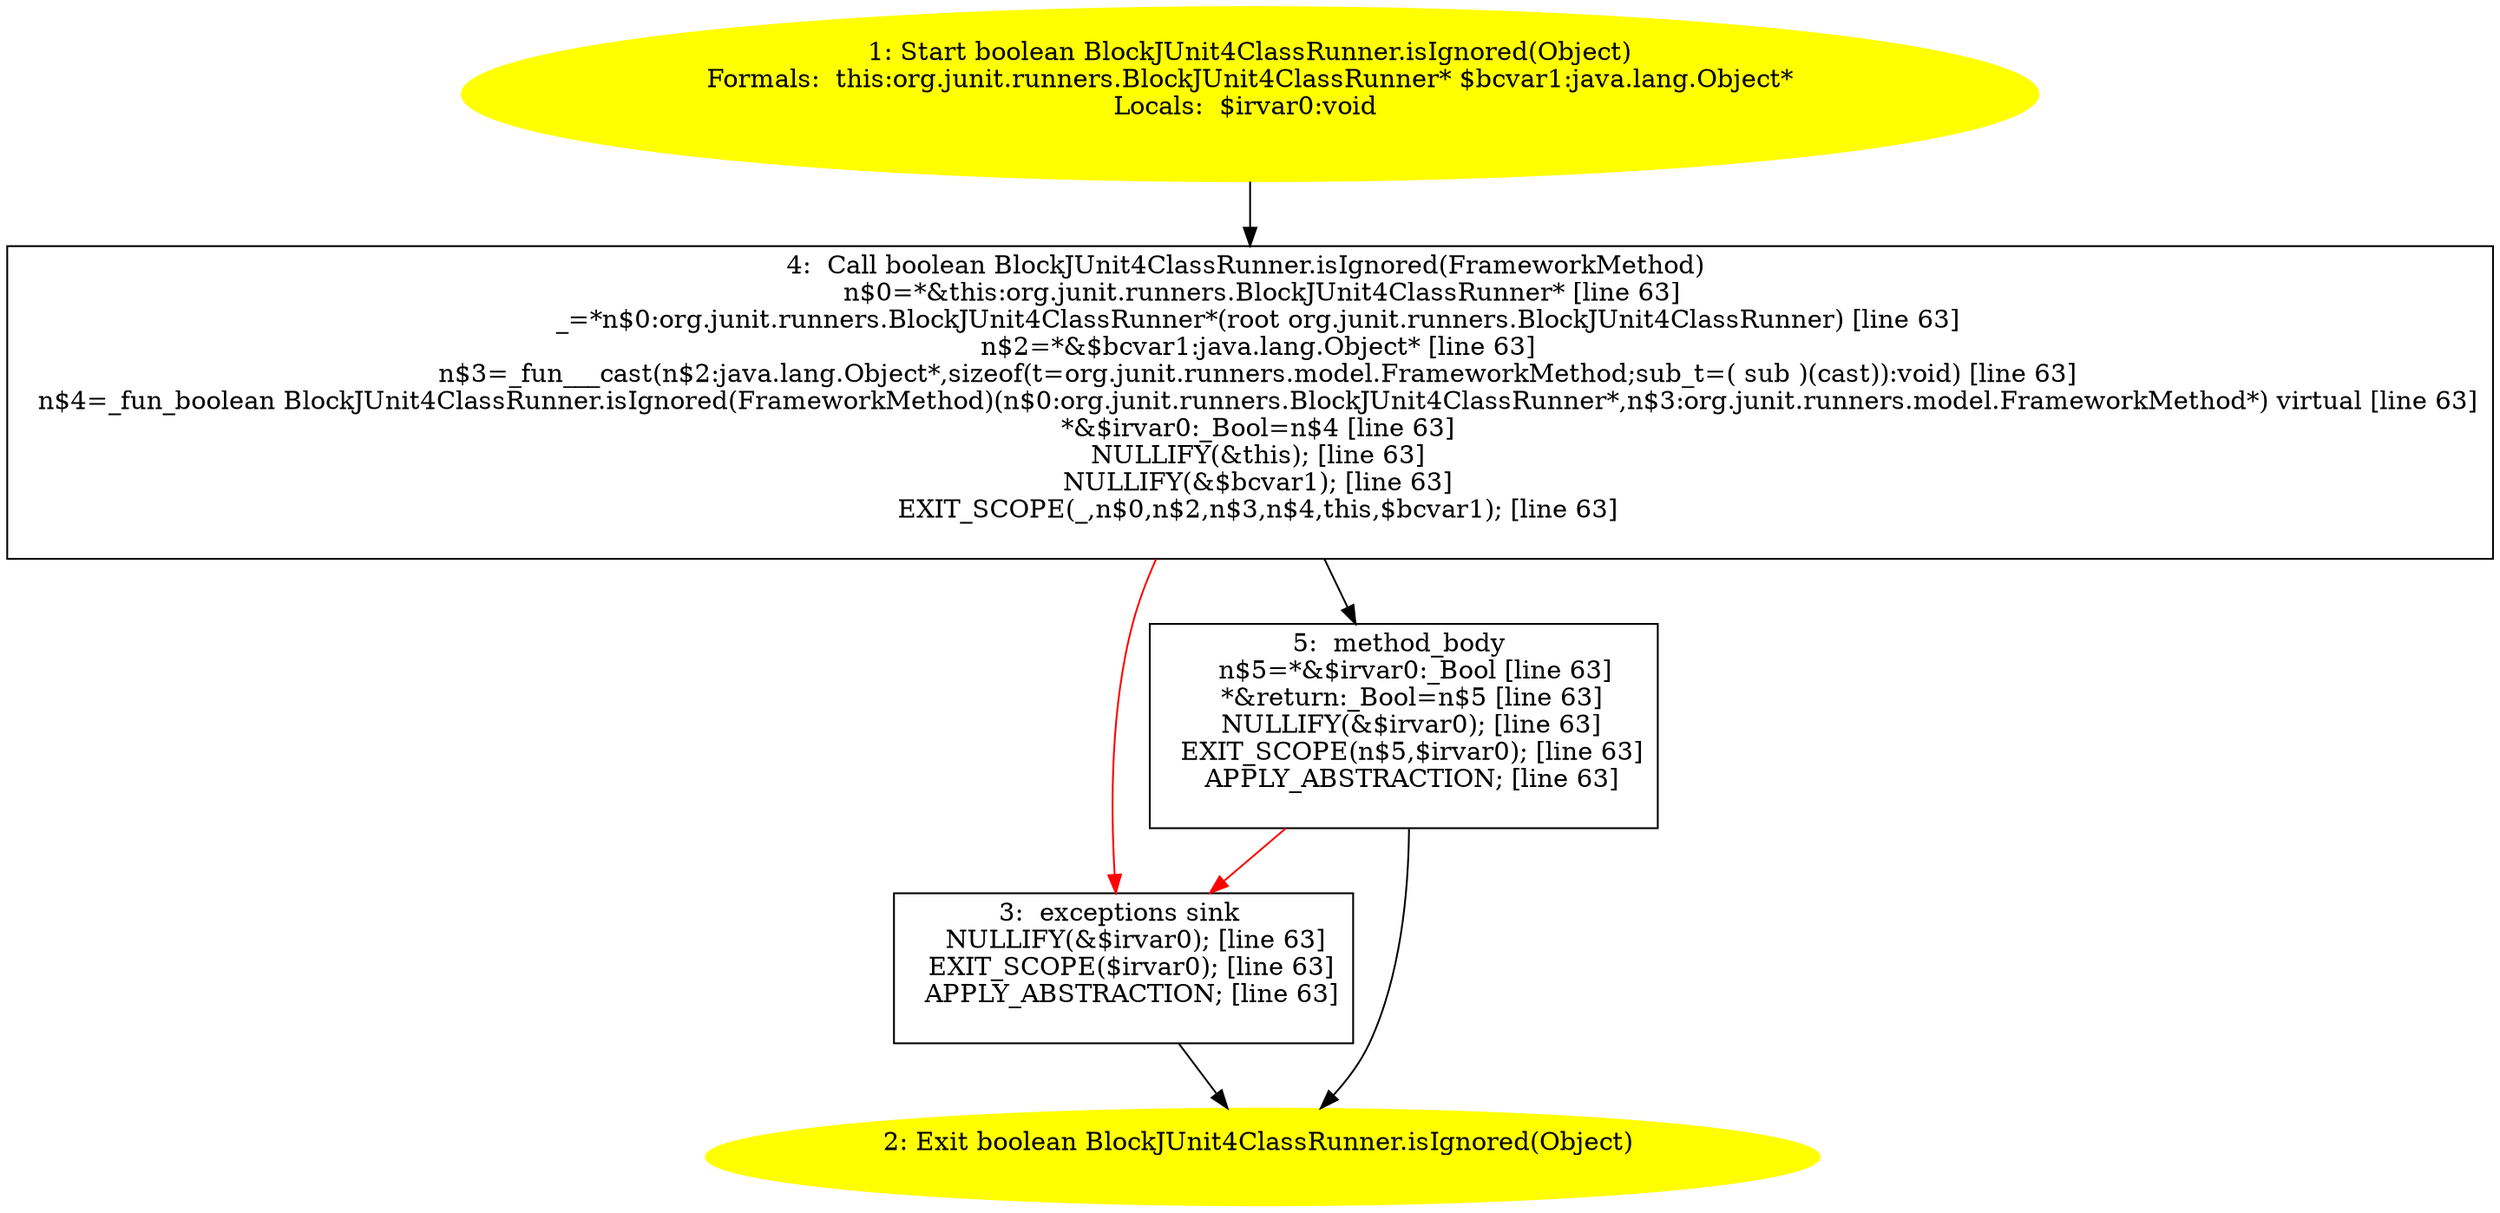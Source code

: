 /* @generated */
digraph cfg {
"org.junit.runners.BlockJUnit4ClassRunner.isIgnored(java.lang.Object):boolean.699c12e9889aa9b92b6b15b1d522ff9c_1" [label="1: Start boolean BlockJUnit4ClassRunner.isIgnored(Object)\nFormals:  this:org.junit.runners.BlockJUnit4ClassRunner* $bcvar1:java.lang.Object*\nLocals:  $irvar0:void \n  " color=yellow style=filled]
	

	 "org.junit.runners.BlockJUnit4ClassRunner.isIgnored(java.lang.Object):boolean.699c12e9889aa9b92b6b15b1d522ff9c_1" -> "org.junit.runners.BlockJUnit4ClassRunner.isIgnored(java.lang.Object):boolean.699c12e9889aa9b92b6b15b1d522ff9c_4" ;
"org.junit.runners.BlockJUnit4ClassRunner.isIgnored(java.lang.Object):boolean.699c12e9889aa9b92b6b15b1d522ff9c_2" [label="2: Exit boolean BlockJUnit4ClassRunner.isIgnored(Object) \n  " color=yellow style=filled]
	

"org.junit.runners.BlockJUnit4ClassRunner.isIgnored(java.lang.Object):boolean.699c12e9889aa9b92b6b15b1d522ff9c_3" [label="3:  exceptions sink \n   NULLIFY(&$irvar0); [line 63]\n  EXIT_SCOPE($irvar0); [line 63]\n  APPLY_ABSTRACTION; [line 63]\n " shape="box"]
	

	 "org.junit.runners.BlockJUnit4ClassRunner.isIgnored(java.lang.Object):boolean.699c12e9889aa9b92b6b15b1d522ff9c_3" -> "org.junit.runners.BlockJUnit4ClassRunner.isIgnored(java.lang.Object):boolean.699c12e9889aa9b92b6b15b1d522ff9c_2" ;
"org.junit.runners.BlockJUnit4ClassRunner.isIgnored(java.lang.Object):boolean.699c12e9889aa9b92b6b15b1d522ff9c_4" [label="4:  Call boolean BlockJUnit4ClassRunner.isIgnored(FrameworkMethod) \n   n$0=*&this:org.junit.runners.BlockJUnit4ClassRunner* [line 63]\n  _=*n$0:org.junit.runners.BlockJUnit4ClassRunner*(root org.junit.runners.BlockJUnit4ClassRunner) [line 63]\n  n$2=*&$bcvar1:java.lang.Object* [line 63]\n  n$3=_fun___cast(n$2:java.lang.Object*,sizeof(t=org.junit.runners.model.FrameworkMethod;sub_t=( sub )(cast)):void) [line 63]\n  n$4=_fun_boolean BlockJUnit4ClassRunner.isIgnored(FrameworkMethod)(n$0:org.junit.runners.BlockJUnit4ClassRunner*,n$3:org.junit.runners.model.FrameworkMethod*) virtual [line 63]\n  *&$irvar0:_Bool=n$4 [line 63]\n  NULLIFY(&this); [line 63]\n  NULLIFY(&$bcvar1); [line 63]\n  EXIT_SCOPE(_,n$0,n$2,n$3,n$4,this,$bcvar1); [line 63]\n " shape="box"]
	

	 "org.junit.runners.BlockJUnit4ClassRunner.isIgnored(java.lang.Object):boolean.699c12e9889aa9b92b6b15b1d522ff9c_4" -> "org.junit.runners.BlockJUnit4ClassRunner.isIgnored(java.lang.Object):boolean.699c12e9889aa9b92b6b15b1d522ff9c_5" ;
	 "org.junit.runners.BlockJUnit4ClassRunner.isIgnored(java.lang.Object):boolean.699c12e9889aa9b92b6b15b1d522ff9c_4" -> "org.junit.runners.BlockJUnit4ClassRunner.isIgnored(java.lang.Object):boolean.699c12e9889aa9b92b6b15b1d522ff9c_3" [color="red" ];
"org.junit.runners.BlockJUnit4ClassRunner.isIgnored(java.lang.Object):boolean.699c12e9889aa9b92b6b15b1d522ff9c_5" [label="5:  method_body \n   n$5=*&$irvar0:_Bool [line 63]\n  *&return:_Bool=n$5 [line 63]\n  NULLIFY(&$irvar0); [line 63]\n  EXIT_SCOPE(n$5,$irvar0); [line 63]\n  APPLY_ABSTRACTION; [line 63]\n " shape="box"]
	

	 "org.junit.runners.BlockJUnit4ClassRunner.isIgnored(java.lang.Object):boolean.699c12e9889aa9b92b6b15b1d522ff9c_5" -> "org.junit.runners.BlockJUnit4ClassRunner.isIgnored(java.lang.Object):boolean.699c12e9889aa9b92b6b15b1d522ff9c_2" ;
	 "org.junit.runners.BlockJUnit4ClassRunner.isIgnored(java.lang.Object):boolean.699c12e9889aa9b92b6b15b1d522ff9c_5" -> "org.junit.runners.BlockJUnit4ClassRunner.isIgnored(java.lang.Object):boolean.699c12e9889aa9b92b6b15b1d522ff9c_3" [color="red" ];
}
